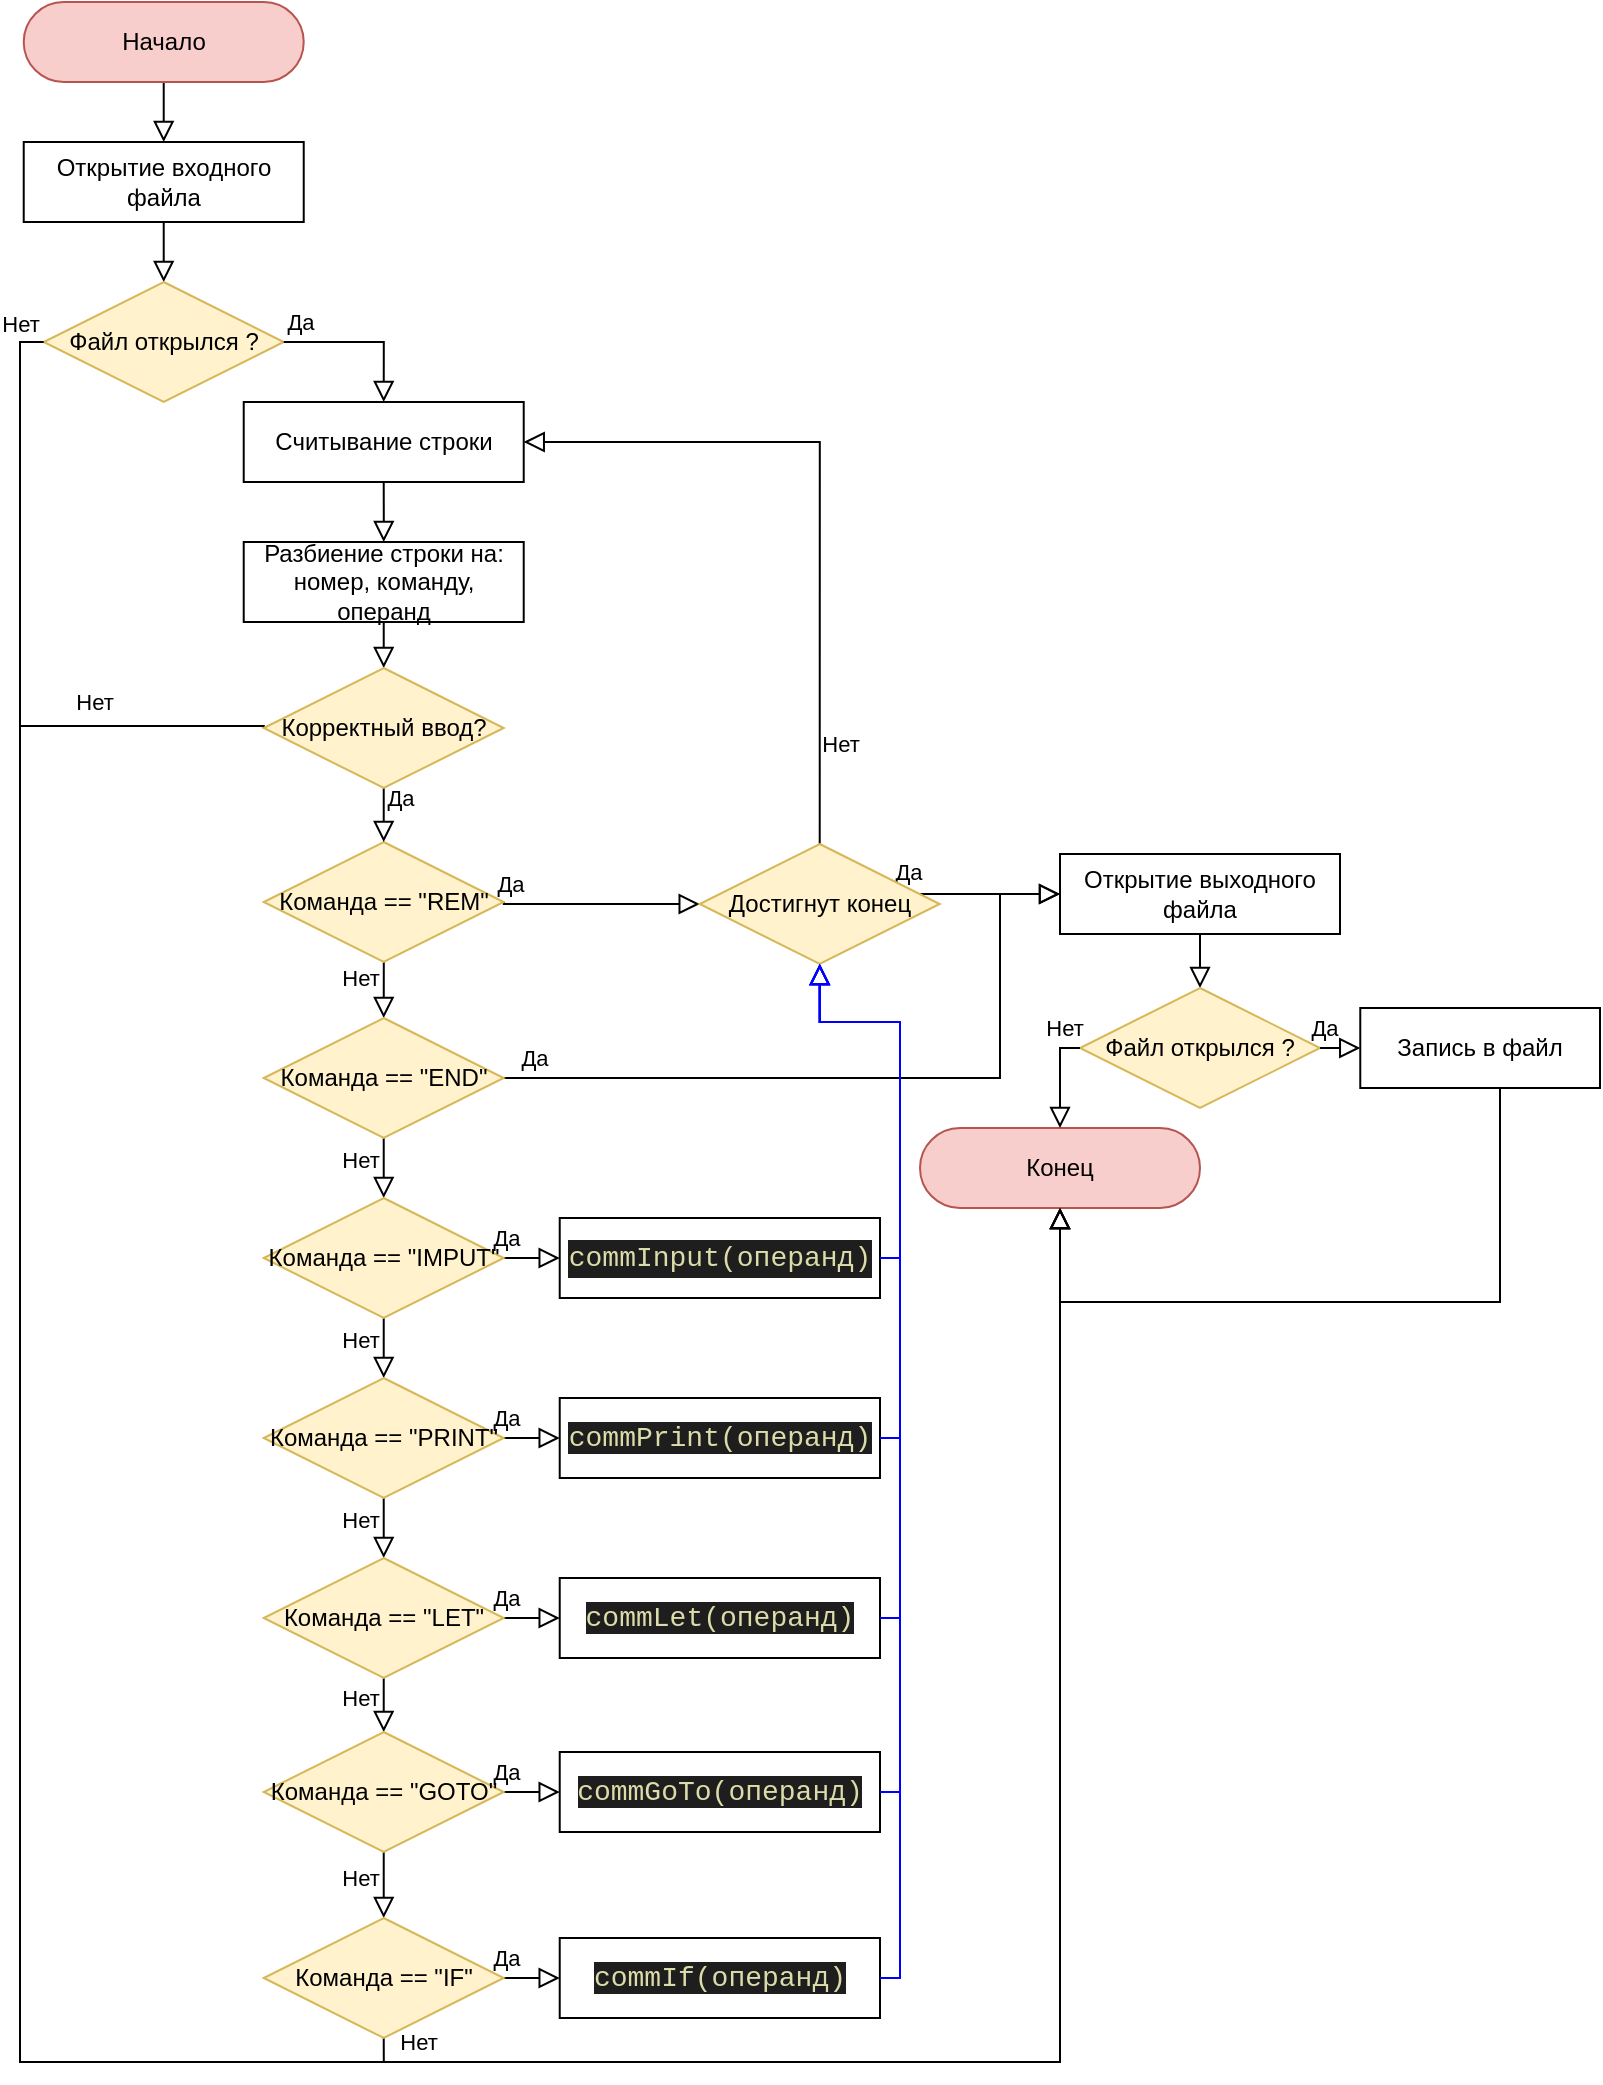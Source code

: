 <mxfile version="13.2.4" type="device"><diagram id="C5RBs43oDa-KdzZeNtuy" name="Page-1"><mxGraphModel dx="2076" dy="1062" grid="1" gridSize="10" guides="1" tooltips="1" connect="1" arrows="1" fold="1" page="1" pageScale="1" pageWidth="827" pageHeight="1169" background="none" math="0" shadow="0"><root><mxCell id="WIyWlLk6GJQsqaUBKTNV-0"/><mxCell id="WIyWlLk6GJQsqaUBKTNV-1" parent="WIyWlLk6GJQsqaUBKTNV-0"/><mxCell id="L-HaCmkF3WqRrU42TMC_-28" style="edgeStyle=orthogonalEdgeStyle;rounded=0;jettySize=auto;orthogonalLoop=1;fontSize=11;endArrow=block;endFill=0;endSize=8;strokeWidth=1;shadow=0;labelBackgroundColor=none;arcSize=20;fontFamily=Helvetica;html=1;exitX=0.5;exitY=1;exitDx=0;exitDy=0;entryX=0.5;entryY=0;entryDx=0;entryDy=0;" parent="WIyWlLk6GJQsqaUBKTNV-1" source="L-HaCmkF3WqRrU42TMC_-29" target="L-HaCmkF3WqRrU42TMC_-31" edge="1"><mxGeometry relative="1" as="geometry"/></mxCell><mxCell id="L-HaCmkF3WqRrU42TMC_-29" value="Начало" style="rounded=1;whiteSpace=wrap;html=1;fontSize=12;glass=0;strokeWidth=1;shadow=0;arcSize=50;fillColor=#f8cecc;strokeColor=#b85450;" parent="WIyWlLk6GJQsqaUBKTNV-1" vertex="1"><mxGeometry x="31.86" y="60" width="140" height="40" as="geometry"/></mxCell><mxCell id="L-HaCmkF3WqRrU42TMC_-31" value="Открытие входного файла" style="rounded=0;whiteSpace=wrap;html=1;" parent="WIyWlLk6GJQsqaUBKTNV-1" vertex="1"><mxGeometry x="31.86" y="130" width="140" height="40" as="geometry"/></mxCell><mxCell id="L-HaCmkF3WqRrU42TMC_-128" value="" style="edgeStyle=orthogonalEdgeStyle;rounded=0;jettySize=auto;orthogonalLoop=1;fontSize=11;endArrow=block;endFill=0;endSize=8;strokeWidth=1;shadow=0;labelBackgroundColor=none;arcSize=20;fontFamily=Helvetica;html=1;exitX=0.5;exitY=1;exitDx=0;exitDy=0;entryX=0.5;entryY=0;entryDx=0;entryDy=0;" parent="WIyWlLk6GJQsqaUBKTNV-1" source="L-HaCmkF3WqRrU42TMC_-31" target="ncOsj7itSWxPrnMzbusI-3" edge="1"><mxGeometry relative="1" as="geometry"><mxPoint x="-27.34" y="100" as="targetPoint"/><Array as="points"/><mxPoint x="-27.34" y="70" as="sourcePoint"/></mxGeometry></mxCell><mxCell id="ncOsj7itSWxPrnMzbusI-3" value="Файл открылся ?" style="rhombus;whiteSpace=wrap;html=1;fillColor=#fff2cc;strokeColor=#d6b656;" parent="WIyWlLk6GJQsqaUBKTNV-1" vertex="1"><mxGeometry x="41.86" y="200" width="120" height="60" as="geometry"/></mxCell><mxCell id="ncOsj7itSWxPrnMzbusI-4" value="Да" style="edgeStyle=orthogonalEdgeStyle;rounded=0;jettySize=auto;orthogonalLoop=1;fontSize=11;endArrow=block;endFill=0;endSize=8;strokeWidth=1;shadow=0;labelBackgroundColor=none;arcSize=20;fontFamily=Helvetica;html=1;exitX=1;exitY=0.5;exitDx=0;exitDy=0;fillColor=#fff2cc;strokeColor=#000000;entryX=0.5;entryY=0;entryDx=0;entryDy=0;" parent="WIyWlLk6GJQsqaUBKTNV-1" source="ncOsj7itSWxPrnMzbusI-3" target="ncOsj7itSWxPrnMzbusI-12" edge="1"><mxGeometry x="-0.789" y="10" relative="1" as="geometry"><mxPoint as="offset"/><mxPoint x="-13.14" y="350" as="sourcePoint"/><mxPoint x="315.86" y="270" as="targetPoint"/><Array as="points"><mxPoint x="211.86" y="230"/></Array></mxGeometry></mxCell><mxCell id="ncOsj7itSWxPrnMzbusI-5" value="Нет" style="edgeStyle=orthogonalEdgeStyle;rounded=0;jettySize=auto;orthogonalLoop=1;fontSize=11;endArrow=block;endFill=0;endSize=8;strokeWidth=1;shadow=0;labelBackgroundColor=none;arcSize=20;fontFamily=Helvetica;html=1;exitX=0;exitY=0.5;exitDx=0;exitDy=0;fillColor=#fff2cc;strokeColor=#000000;entryX=0.5;entryY=1;entryDx=0;entryDy=0;" parent="WIyWlLk6GJQsqaUBKTNV-1" source="ncOsj7itSWxPrnMzbusI-3" target="uLcrxRIUCsPJpkwjEOKW-9" edge="1"><mxGeometry x="-0.987" y="-10" relative="1" as="geometry"><mxPoint x="10" y="-9" as="offset"/><mxPoint x="-83.14" y="470" as="sourcePoint"/><mxPoint x="579.86" y="690" as="targetPoint"/><Array as="points"><mxPoint x="30" y="230"/><mxPoint x="30" y="1090"/><mxPoint x="550" y="1090"/></Array></mxGeometry></mxCell><mxCell id="ncOsj7itSWxPrnMzbusI-12" value="Считывание строки" style="rounded=0;whiteSpace=wrap;html=1;" parent="WIyWlLk6GJQsqaUBKTNV-1" vertex="1"><mxGeometry x="141.86" y="260" width="140" height="40" as="geometry"/></mxCell><mxCell id="ncOsj7itSWxPrnMzbusI-13" style="edgeStyle=orthogonalEdgeStyle;rounded=0;jettySize=auto;orthogonalLoop=1;fontSize=11;endArrow=block;endFill=0;endSize=8;strokeWidth=1;shadow=0;labelBackgroundColor=none;arcSize=20;fontFamily=Helvetica;html=1;exitX=0.5;exitY=1;exitDx=0;exitDy=0;entryX=0.5;entryY=0;entryDx=0;entryDy=0;" parent="WIyWlLk6GJQsqaUBKTNV-1" source="ncOsj7itSWxPrnMzbusI-12" target="uLcrxRIUCsPJpkwjEOKW-0" edge="1"><mxGeometry relative="1" as="geometry"><mxPoint x="361.86" y="320" as="targetPoint"/><Array as="points"><mxPoint x="211.86" y="320"/><mxPoint x="211.86" y="320"/></Array><mxPoint x="151.51" y="320" as="sourcePoint"/></mxGeometry></mxCell><mxCell id="uLcrxRIUCsPJpkwjEOKW-0" value="Разбиение строки на:&lt;br&gt;номер, команду, операнд" style="rounded=0;whiteSpace=wrap;html=1;" vertex="1" parent="WIyWlLk6GJQsqaUBKTNV-1"><mxGeometry x="141.86" y="330" width="140" height="40" as="geometry"/></mxCell><mxCell id="uLcrxRIUCsPJpkwjEOKW-2" value="Да" style="edgeStyle=orthogonalEdgeStyle;rounded=0;jettySize=auto;orthogonalLoop=1;fontSize=11;endArrow=block;endFill=0;endSize=8;strokeWidth=1;shadow=0;labelBackgroundColor=none;arcSize=20;fontFamily=Helvetica;html=1;exitX=1;exitY=0.5;exitDx=0;exitDy=0;entryX=0;entryY=0.5;entryDx=0;entryDy=0;" edge="1" parent="WIyWlLk6GJQsqaUBKTNV-1" source="uLcrxRIUCsPJpkwjEOKW-4" target="uLcrxRIUCsPJpkwjEOKW-8"><mxGeometry x="-0.915" y="10" relative="1" as="geometry"><mxPoint as="offset"/><mxPoint x="291.86" y="527" as="sourcePoint"/><mxPoint x="359.86" y="511" as="targetPoint"/><Array as="points"><mxPoint x="271.86" y="511"/></Array></mxGeometry></mxCell><mxCell id="uLcrxRIUCsPJpkwjEOKW-3" value="Нет" style="edgeStyle=orthogonalEdgeStyle;rounded=0;jettySize=auto;orthogonalLoop=1;fontSize=11;endArrow=block;endFill=0;endSize=8;strokeWidth=1;shadow=0;labelBackgroundColor=none;arcSize=20;fontFamily=Helvetica;html=1;exitX=0.5;exitY=1;exitDx=0;exitDy=0;" edge="1" parent="WIyWlLk6GJQsqaUBKTNV-1" source="uLcrxRIUCsPJpkwjEOKW-4"><mxGeometry x="-0.252" y="-12" relative="1" as="geometry"><mxPoint as="offset"/><mxPoint x="121.86" y="527" as="sourcePoint"/><mxPoint x="211.86" y="568" as="targetPoint"/><Array as="points"><mxPoint x="211.86" y="538"/><mxPoint x="211.86" y="538"/></Array></mxGeometry></mxCell><mxCell id="uLcrxRIUCsPJpkwjEOKW-4" value="Команда == &quot;REM&quot;" style="rhombus;whiteSpace=wrap;html=1;fillColor=#fff2cc;strokeColor=#d6b656;" vertex="1" parent="WIyWlLk6GJQsqaUBKTNV-1"><mxGeometry x="151.86" y="480" width="120" height="60" as="geometry"/></mxCell><mxCell id="uLcrxRIUCsPJpkwjEOKW-5" style="edgeStyle=orthogonalEdgeStyle;rounded=0;jettySize=auto;orthogonalLoop=1;fontSize=11;endArrow=block;endFill=0;endSize=8;strokeWidth=1;shadow=0;labelBackgroundColor=none;arcSize=20;fontFamily=Helvetica;html=1;entryX=0.5;entryY=0;entryDx=0;entryDy=0;exitX=0.5;exitY=1;exitDx=0;exitDy=0;" edge="1" parent="WIyWlLk6GJQsqaUBKTNV-1" source="uLcrxRIUCsPJpkwjEOKW-0" target="uLcrxRIUCsPJpkwjEOKW-51"><mxGeometry relative="1" as="geometry"><mxPoint x="211.52" y="400" as="targetPoint"/><Array as="points"/><mxPoint x="209.86" y="380" as="sourcePoint"/></mxGeometry></mxCell><mxCell id="uLcrxRIUCsPJpkwjEOKW-6" value="Да" style="edgeStyle=orthogonalEdgeStyle;rounded=0;jettySize=auto;orthogonalLoop=1;fontSize=11;endArrow=block;endFill=0;endSize=8;strokeWidth=1;shadow=0;labelBackgroundColor=none;arcSize=20;fontFamily=Helvetica;html=1;exitX=1;exitY=0.5;exitDx=0;exitDy=0;entryX=0;entryY=0.5;entryDx=0;entryDy=0;" edge="1" parent="WIyWlLk6GJQsqaUBKTNV-1" source="uLcrxRIUCsPJpkwjEOKW-8" target="uLcrxRIUCsPJpkwjEOKW-10"><mxGeometry x="0.259" y="11" relative="1" as="geometry"><mxPoint as="offset"/><mxPoint x="519.86" y="537" as="sourcePoint"/><mxPoint x="569.86" y="510" as="targetPoint"/><Array as="points"><mxPoint x="419.86" y="511"/></Array></mxGeometry></mxCell><mxCell id="uLcrxRIUCsPJpkwjEOKW-7" value="Нет" style="edgeStyle=orthogonalEdgeStyle;rounded=0;jettySize=auto;orthogonalLoop=1;fontSize=11;endArrow=block;endFill=0;endSize=8;strokeWidth=1;shadow=0;labelBackgroundColor=none;arcSize=20;fontFamily=Helvetica;html=1;exitX=0.5;exitY=0;exitDx=0;exitDy=0;entryX=1;entryY=0.5;entryDx=0;entryDy=0;" edge="1" parent="WIyWlLk6GJQsqaUBKTNV-1" source="uLcrxRIUCsPJpkwjEOKW-8" target="ncOsj7itSWxPrnMzbusI-12"><mxGeometry x="-0.714" y="-10" relative="1" as="geometry"><mxPoint as="offset"/><mxPoint x="349.86" y="449" as="sourcePoint"/><mxPoint x="339.86" y="464" as="targetPoint"/><Array as="points"><mxPoint x="429.86" y="481"/><mxPoint x="429.86" y="280"/></Array></mxGeometry></mxCell><mxCell id="uLcrxRIUCsPJpkwjEOKW-8" value="Достигнут конец" style="rhombus;whiteSpace=wrap;html=1;fillColor=#fff2cc;strokeColor=#d6b656;" vertex="1" parent="WIyWlLk6GJQsqaUBKTNV-1"><mxGeometry x="369.86" y="481" width="120" height="60" as="geometry"/></mxCell><mxCell id="uLcrxRIUCsPJpkwjEOKW-9" value="Конец" style="rounded=1;whiteSpace=wrap;html=1;fontSize=12;glass=0;strokeWidth=1;shadow=0;arcSize=50;fillColor=#f8cecc;strokeColor=#b85450;" vertex="1" parent="WIyWlLk6GJQsqaUBKTNV-1"><mxGeometry x="480" y="623" width="140" height="40" as="geometry"/></mxCell><mxCell id="uLcrxRIUCsPJpkwjEOKW-10" value="Открытие выходного файла" style="rounded=0;whiteSpace=wrap;html=1;" vertex="1" parent="WIyWlLk6GJQsqaUBKTNV-1"><mxGeometry x="550" y="486" width="140" height="40" as="geometry"/></mxCell><mxCell id="uLcrxRIUCsPJpkwjEOKW-11" value="" style="edgeStyle=orthogonalEdgeStyle;rounded=0;jettySize=auto;orthogonalLoop=1;fontSize=11;endArrow=block;endFill=0;endSize=8;strokeWidth=1;shadow=0;labelBackgroundColor=none;arcSize=20;fontFamily=Helvetica;html=1;exitX=0.5;exitY=1;exitDx=0;exitDy=0;entryX=0.5;entryY=0;entryDx=0;entryDy=0;" edge="1" parent="WIyWlLk6GJQsqaUBKTNV-1" source="uLcrxRIUCsPJpkwjEOKW-10" target="uLcrxRIUCsPJpkwjEOKW-12"><mxGeometry relative="1" as="geometry"><mxPoint x="650.8" y="553" as="targetPoint"/><Array as="points"/><mxPoint x="650.8" y="523" as="sourcePoint"/></mxGeometry></mxCell><mxCell id="uLcrxRIUCsPJpkwjEOKW-12" value="Файл открылся ?" style="rhombus;whiteSpace=wrap;html=1;fillColor=#fff2cc;strokeColor=#d6b656;" vertex="1" parent="WIyWlLk6GJQsqaUBKTNV-1"><mxGeometry x="560" y="553" width="120" height="60" as="geometry"/></mxCell><mxCell id="uLcrxRIUCsPJpkwjEOKW-13" value="Да" style="edgeStyle=orthogonalEdgeStyle;rounded=0;jettySize=auto;orthogonalLoop=1;fontSize=11;endArrow=block;endFill=0;endSize=8;strokeWidth=1;shadow=0;labelBackgroundColor=none;arcSize=20;fontFamily=Helvetica;html=1;exitX=1;exitY=0.5;exitDx=0;exitDy=0;fillColor=#fff2cc;strokeColor=#000000;entryX=0;entryY=0.5;entryDx=0;entryDy=0;" edge="1" parent="WIyWlLk6GJQsqaUBKTNV-1" source="uLcrxRIUCsPJpkwjEOKW-12" target="uLcrxRIUCsPJpkwjEOKW-15"><mxGeometry x="-0.789" y="10" relative="1" as="geometry"><mxPoint as="offset"/><mxPoint x="665" y="803" as="sourcePoint"/><mxPoint x="710" y="583" as="targetPoint"/><Array as="points"/></mxGeometry></mxCell><mxCell id="uLcrxRIUCsPJpkwjEOKW-14" value="Нет" style="edgeStyle=orthogonalEdgeStyle;rounded=0;jettySize=auto;orthogonalLoop=1;fontSize=11;endArrow=block;endFill=0;endSize=8;strokeWidth=1;shadow=0;labelBackgroundColor=none;arcSize=20;fontFamily=Helvetica;html=1;exitX=0;exitY=0.5;exitDx=0;exitDy=0;fillColor=#fff2cc;strokeColor=#000000;entryX=0.5;entryY=0;entryDx=0;entryDy=0;" edge="1" parent="WIyWlLk6GJQsqaUBKTNV-1" source="uLcrxRIUCsPJpkwjEOKW-12" target="uLcrxRIUCsPJpkwjEOKW-9"><mxGeometry x="-0.667" y="-10" relative="1" as="geometry"><mxPoint as="offset"/><mxPoint x="595" y="923" as="sourcePoint"/><mxPoint x="620" y="673" as="targetPoint"/><Array as="points"><mxPoint x="550" y="583"/></Array></mxGeometry></mxCell><mxCell id="uLcrxRIUCsPJpkwjEOKW-15" value="Запись в файл" style="rounded=0;whiteSpace=wrap;html=1;" vertex="1" parent="WIyWlLk6GJQsqaUBKTNV-1"><mxGeometry x="700.14" y="563" width="119.86" height="40" as="geometry"/></mxCell><mxCell id="uLcrxRIUCsPJpkwjEOKW-16" style="edgeStyle=orthogonalEdgeStyle;rounded=0;jettySize=auto;orthogonalLoop=1;fontSize=11;endArrow=block;endFill=0;endSize=8;strokeWidth=1;shadow=0;labelBackgroundColor=none;arcSize=20;fontFamily=Helvetica;html=1;entryX=0.5;entryY=1;entryDx=0;entryDy=0;exitX=0.5;exitY=1;exitDx=0;exitDy=0;" edge="1" parent="WIyWlLk6GJQsqaUBKTNV-1" source="uLcrxRIUCsPJpkwjEOKW-15" target="uLcrxRIUCsPJpkwjEOKW-9"><mxGeometry relative="1" as="geometry"><mxPoint x="950" y="823" as="targetPoint"/><Array as="points"><mxPoint x="770" y="603"/><mxPoint x="770" y="710"/><mxPoint x="550" y="710"/></Array><mxPoint x="780.14" y="635" as="sourcePoint"/></mxGeometry></mxCell><mxCell id="uLcrxRIUCsPJpkwjEOKW-17" value="Да" style="edgeStyle=orthogonalEdgeStyle;rounded=0;jettySize=auto;orthogonalLoop=1;fontSize=11;endArrow=block;endFill=0;endSize=8;strokeWidth=1;shadow=0;labelBackgroundColor=none;arcSize=20;fontFamily=Helvetica;html=1;exitX=1;exitY=0.5;exitDx=0;exitDy=0;entryX=0;entryY=0.5;entryDx=0;entryDy=0;" edge="1" parent="WIyWlLk6GJQsqaUBKTNV-1" source="uLcrxRIUCsPJpkwjEOKW-19" target="uLcrxRIUCsPJpkwjEOKW-10"><mxGeometry x="-0.915" y="10" relative="1" as="geometry"><mxPoint as="offset"/><mxPoint x="291.86" y="615" as="sourcePoint"/><mxPoint x="499.86" y="538" as="targetPoint"/><Array as="points"><mxPoint x="520" y="598"/><mxPoint x="520" y="506"/></Array></mxGeometry></mxCell><mxCell id="uLcrxRIUCsPJpkwjEOKW-18" value="Нет" style="edgeStyle=orthogonalEdgeStyle;rounded=0;jettySize=auto;orthogonalLoop=1;fontSize=11;endArrow=block;endFill=0;endSize=8;strokeWidth=1;shadow=0;labelBackgroundColor=none;arcSize=20;fontFamily=Helvetica;html=1;exitX=0.5;exitY=1;exitDx=0;exitDy=0;entryX=0.5;entryY=0;entryDx=0;entryDy=0;" edge="1" parent="WIyWlLk6GJQsqaUBKTNV-1" source="uLcrxRIUCsPJpkwjEOKW-19" target="uLcrxRIUCsPJpkwjEOKW-24"><mxGeometry x="-0.252" y="-12" relative="1" as="geometry"><mxPoint as="offset"/><mxPoint x="121.86" y="615" as="sourcePoint"/><mxPoint x="211.86" y="656" as="targetPoint"/><Array as="points"/></mxGeometry></mxCell><mxCell id="uLcrxRIUCsPJpkwjEOKW-19" value="Команда == &quot;END&quot;" style="rhombus;whiteSpace=wrap;html=1;fillColor=#fff2cc;strokeColor=#d6b656;" vertex="1" parent="WIyWlLk6GJQsqaUBKTNV-1"><mxGeometry x="151.86" y="568" width="120" height="60" as="geometry"/></mxCell><mxCell id="uLcrxRIUCsPJpkwjEOKW-22" value="Да" style="edgeStyle=orthogonalEdgeStyle;rounded=0;jettySize=auto;orthogonalLoop=1;fontSize=11;endArrow=block;endFill=0;endSize=8;strokeWidth=1;shadow=0;labelBackgroundColor=none;arcSize=20;fontFamily=Helvetica;html=1;exitX=1;exitY=0.5;exitDx=0;exitDy=0;entryX=0;entryY=0.5;entryDx=0;entryDy=0;" edge="1" parent="WIyWlLk6GJQsqaUBKTNV-1" source="uLcrxRIUCsPJpkwjEOKW-24" target="uLcrxRIUCsPJpkwjEOKW-37"><mxGeometry x="-0.915" y="10" relative="1" as="geometry"><mxPoint as="offset"/><mxPoint x="291.86" y="705" as="sourcePoint"/><mxPoint x="299.86" y="688" as="targetPoint"/><Array as="points"/></mxGeometry></mxCell><mxCell id="uLcrxRIUCsPJpkwjEOKW-23" value="Нет" style="edgeStyle=orthogonalEdgeStyle;rounded=0;jettySize=auto;orthogonalLoop=1;fontSize=11;endArrow=block;endFill=0;endSize=8;strokeWidth=1;shadow=0;labelBackgroundColor=none;arcSize=20;fontFamily=Helvetica;html=1;exitX=0.5;exitY=1;exitDx=0;exitDy=0;entryX=0.5;entryY=0;entryDx=0;entryDy=0;" edge="1" parent="WIyWlLk6GJQsqaUBKTNV-1" source="uLcrxRIUCsPJpkwjEOKW-24" target="uLcrxRIUCsPJpkwjEOKW-27"><mxGeometry x="-0.252" y="-12" relative="1" as="geometry"><mxPoint as="offset"/><mxPoint x="121.86" y="705" as="sourcePoint"/><mxPoint x="211.86" y="746" as="targetPoint"/><Array as="points"/></mxGeometry></mxCell><mxCell id="uLcrxRIUCsPJpkwjEOKW-24" value="Команда == &quot;IMPUT&quot;" style="rhombus;whiteSpace=wrap;html=1;fillColor=#fff2cc;strokeColor=#d6b656;" vertex="1" parent="WIyWlLk6GJQsqaUBKTNV-1"><mxGeometry x="151.86" y="658" width="120" height="60" as="geometry"/></mxCell><mxCell id="uLcrxRIUCsPJpkwjEOKW-25" value="Да" style="edgeStyle=orthogonalEdgeStyle;rounded=0;jettySize=auto;orthogonalLoop=1;fontSize=11;endArrow=block;endFill=0;endSize=8;strokeWidth=1;shadow=0;labelBackgroundColor=none;arcSize=20;fontFamily=Helvetica;html=1;exitX=1;exitY=0.5;exitDx=0;exitDy=0;entryX=0;entryY=0.5;entryDx=0;entryDy=0;" edge="1" parent="WIyWlLk6GJQsqaUBKTNV-1" source="uLcrxRIUCsPJpkwjEOKW-27" target="uLcrxRIUCsPJpkwjEOKW-38"><mxGeometry x="-0.915" y="10" relative="1" as="geometry"><mxPoint as="offset"/><mxPoint x="301.86" y="835" as="sourcePoint"/><mxPoint x="309.86" y="818" as="targetPoint"/><Array as="points"><mxPoint x="271.86" y="778"/><mxPoint x="271.86" y="778"/></Array></mxGeometry></mxCell><mxCell id="uLcrxRIUCsPJpkwjEOKW-26" value="Нет" style="edgeStyle=orthogonalEdgeStyle;rounded=0;jettySize=auto;orthogonalLoop=1;fontSize=11;endArrow=block;endFill=0;endSize=8;strokeWidth=1;shadow=0;labelBackgroundColor=none;arcSize=20;fontFamily=Helvetica;html=1;exitX=0.5;exitY=1;exitDx=0;exitDy=0;entryX=0.5;entryY=0;entryDx=0;entryDy=0;" edge="1" parent="WIyWlLk6GJQsqaUBKTNV-1" source="uLcrxRIUCsPJpkwjEOKW-27" target="uLcrxRIUCsPJpkwjEOKW-30"><mxGeometry x="-0.252" y="-12" relative="1" as="geometry"><mxPoint as="offset"/><mxPoint x="121.86" y="805" as="sourcePoint"/><mxPoint x="211.86" y="846" as="targetPoint"/><Array as="points"/></mxGeometry></mxCell><mxCell id="uLcrxRIUCsPJpkwjEOKW-27" value="Команда == &quot;PRINT&quot;" style="rhombus;whiteSpace=wrap;html=1;fillColor=#fff2cc;strokeColor=#d6b656;" vertex="1" parent="WIyWlLk6GJQsqaUBKTNV-1"><mxGeometry x="151.86" y="748" width="120" height="60" as="geometry"/></mxCell><mxCell id="uLcrxRIUCsPJpkwjEOKW-28" value="Да" style="edgeStyle=orthogonalEdgeStyle;rounded=0;jettySize=auto;orthogonalLoop=1;fontSize=11;endArrow=block;endFill=0;endSize=8;strokeWidth=1;shadow=0;labelBackgroundColor=none;arcSize=20;fontFamily=Helvetica;html=1;exitX=1;exitY=0.5;exitDx=0;exitDy=0;entryX=0;entryY=0.5;entryDx=0;entryDy=0;" edge="1" parent="WIyWlLk6GJQsqaUBKTNV-1" source="uLcrxRIUCsPJpkwjEOKW-30" target="uLcrxRIUCsPJpkwjEOKW-40"><mxGeometry x="-0.915" y="10" relative="1" as="geometry"><mxPoint as="offset"/><mxPoint x="291.86" y="908" as="sourcePoint"/><mxPoint x="299.86" y="891" as="targetPoint"/><Array as="points"><mxPoint x="271.86" y="868"/><mxPoint x="271.86" y="868"/></Array></mxGeometry></mxCell><mxCell id="uLcrxRIUCsPJpkwjEOKW-29" value="Нет" style="edgeStyle=orthogonalEdgeStyle;rounded=0;jettySize=auto;orthogonalLoop=1;fontSize=11;endArrow=block;endFill=0;endSize=8;strokeWidth=1;shadow=0;labelBackgroundColor=none;arcSize=20;fontFamily=Helvetica;html=1;exitX=0.5;exitY=1;exitDx=0;exitDy=0;entryX=0.5;entryY=0;entryDx=0;entryDy=0;" edge="1" parent="WIyWlLk6GJQsqaUBKTNV-1" source="uLcrxRIUCsPJpkwjEOKW-30" target="uLcrxRIUCsPJpkwjEOKW-33"><mxGeometry x="-0.252" y="-12" relative="1" as="geometry"><mxPoint as="offset"/><mxPoint x="121.86" y="908" as="sourcePoint"/><mxPoint x="211.86" y="949" as="targetPoint"/><Array as="points"/></mxGeometry></mxCell><mxCell id="uLcrxRIUCsPJpkwjEOKW-30" value="Команда == &quot;LET&quot;" style="rhombus;whiteSpace=wrap;html=1;fillColor=#fff2cc;strokeColor=#d6b656;" vertex="1" parent="WIyWlLk6GJQsqaUBKTNV-1"><mxGeometry x="151.86" y="838" width="120" height="60" as="geometry"/></mxCell><mxCell id="uLcrxRIUCsPJpkwjEOKW-31" value="Да" style="edgeStyle=orthogonalEdgeStyle;rounded=0;jettySize=auto;orthogonalLoop=1;fontSize=11;endArrow=block;endFill=0;endSize=8;strokeWidth=1;shadow=0;labelBackgroundColor=none;arcSize=20;fontFamily=Helvetica;html=1;exitX=1;exitY=0.5;exitDx=0;exitDy=0;entryX=0;entryY=0.5;entryDx=0;entryDy=0;" edge="1" parent="WIyWlLk6GJQsqaUBKTNV-1" source="uLcrxRIUCsPJpkwjEOKW-33" target="uLcrxRIUCsPJpkwjEOKW-39"><mxGeometry x="-0.915" y="10" relative="1" as="geometry"><mxPoint as="offset"/><mxPoint x="291.86" y="972" as="sourcePoint"/><mxPoint x="299.86" y="955" as="targetPoint"/><Array as="points"><mxPoint x="289.86" y="955"/><mxPoint x="289.86" y="955"/></Array></mxGeometry></mxCell><mxCell id="uLcrxRIUCsPJpkwjEOKW-32" value="Нет" style="edgeStyle=orthogonalEdgeStyle;rounded=0;jettySize=auto;orthogonalLoop=1;fontSize=11;endArrow=block;endFill=0;endSize=8;strokeWidth=1;shadow=0;labelBackgroundColor=none;arcSize=20;fontFamily=Helvetica;html=1;exitX=0.5;exitY=1;exitDx=0;exitDy=0;entryX=0.5;entryY=0;entryDx=0;entryDy=0;" edge="1" parent="WIyWlLk6GJQsqaUBKTNV-1" source="uLcrxRIUCsPJpkwjEOKW-33" target="uLcrxRIUCsPJpkwjEOKW-44"><mxGeometry x="-0.252" y="-12" relative="1" as="geometry"><mxPoint as="offset"/><mxPoint x="121.86" y="1011" as="sourcePoint"/><mxPoint x="211.86" y="1052" as="targetPoint"/><Array as="points"/></mxGeometry></mxCell><mxCell id="uLcrxRIUCsPJpkwjEOKW-33" value="Команда == &quot;GOTO&quot;" style="rhombus;whiteSpace=wrap;html=1;fillColor=#fff2cc;strokeColor=#d6b656;" vertex="1" parent="WIyWlLk6GJQsqaUBKTNV-1"><mxGeometry x="151.86" y="925" width="120" height="60" as="geometry"/></mxCell><mxCell id="uLcrxRIUCsPJpkwjEOKW-37" value="&lt;div style=&quot;color: rgb(212 , 212 , 212) ; background-color: rgb(30 , 30 , 30) ; font-family: &amp;#34;consolas&amp;#34; , &amp;#34;courier new&amp;#34; , monospace ; font-size: 14px ; line-height: 19px&quot;&gt;&lt;span style=&quot;color: #dcdcaa&quot;&gt;commInput(операнд)&lt;/span&gt;&lt;/div&gt;" style="rounded=0;whiteSpace=wrap;html=1;" vertex="1" parent="WIyWlLk6GJQsqaUBKTNV-1"><mxGeometry x="299.86" y="668" width="160.14" height="40" as="geometry"/></mxCell><mxCell id="uLcrxRIUCsPJpkwjEOKW-38" value="&lt;span style=&quot;background-color: rgb(30 , 30 , 30) ; font-family: &amp;#34;consolas&amp;#34; , &amp;#34;courier new&amp;#34; , monospace ; font-size: 14px ; color: rgb(220 , 220 , 170)&quot;&gt;commPrint&lt;/span&gt;&lt;span style=&quot;background-color: rgb(30 , 30 , 30) ; font-family: &amp;#34;consolas&amp;#34; , &amp;#34;courier new&amp;#34; , monospace ; font-size: 14px ; color: rgb(220 , 220 , 170)&quot;&gt;(операнд)&lt;/span&gt;" style="rounded=0;whiteSpace=wrap;html=1;" vertex="1" parent="WIyWlLk6GJQsqaUBKTNV-1"><mxGeometry x="299.86" y="758" width="160.14" height="40" as="geometry"/></mxCell><mxCell id="uLcrxRIUCsPJpkwjEOKW-39" value="&lt;span style=&quot;background-color: rgb(30 , 30 , 30) ; font-family: &amp;#34;consolas&amp;#34; , &amp;#34;courier new&amp;#34; , monospace ; font-size: 14px ; color: rgb(220 , 220 , 170)&quot;&gt;commGoTo&lt;/span&gt;&lt;span style=&quot;background-color: rgb(30 , 30 , 30) ; font-family: &amp;#34;consolas&amp;#34; , &amp;#34;courier new&amp;#34; , monospace ; font-size: 14px ; color: rgb(220 , 220 , 170)&quot;&gt;(операнд)&lt;/span&gt;" style="rounded=0;whiteSpace=wrap;html=1;" vertex="1" parent="WIyWlLk6GJQsqaUBKTNV-1"><mxGeometry x="299.86" y="935" width="160.14" height="40" as="geometry"/></mxCell><mxCell id="uLcrxRIUCsPJpkwjEOKW-40" value="&lt;span style=&quot;background-color: rgb(30 , 30 , 30) ; font-family: &amp;#34;consolas&amp;#34; , &amp;#34;courier new&amp;#34; , monospace ; font-size: 14px ; color: rgb(220 , 220 , 170)&quot;&gt;commLet&lt;/span&gt;&lt;span style=&quot;background-color: rgb(30 , 30 , 30) ; font-family: &amp;#34;consolas&amp;#34; , &amp;#34;courier new&amp;#34; , monospace ; font-size: 14px ; color: rgb(220 , 220 , 170)&quot;&gt;(операнд)&lt;/span&gt;" style="rounded=0;whiteSpace=wrap;html=1;" vertex="1" parent="WIyWlLk6GJQsqaUBKTNV-1"><mxGeometry x="299.86" y="848" width="160.14" height="40" as="geometry"/></mxCell><mxCell id="uLcrxRIUCsPJpkwjEOKW-41" value="&lt;span style=&quot;background-color: rgb(30 , 30 , 30) ; font-family: &amp;#34;consolas&amp;#34; , &amp;#34;courier new&amp;#34; , monospace ; font-size: 14px ; color: rgb(220 , 220 , 170)&quot;&gt;commIf&lt;/span&gt;&lt;span style=&quot;background-color: rgb(30 , 30 , 30) ; font-family: &amp;#34;consolas&amp;#34; , &amp;#34;courier new&amp;#34; , monospace ; font-size: 14px ; color: rgb(220 , 220 , 170)&quot;&gt;(операнд)&lt;/span&gt;" style="rounded=0;whiteSpace=wrap;html=1;" vertex="1" parent="WIyWlLk6GJQsqaUBKTNV-1"><mxGeometry x="299.86" y="1028" width="160.14" height="40" as="geometry"/></mxCell><mxCell id="uLcrxRIUCsPJpkwjEOKW-42" value="Да" style="edgeStyle=orthogonalEdgeStyle;rounded=0;jettySize=auto;orthogonalLoop=1;fontSize=11;endArrow=block;endFill=0;endSize=8;strokeWidth=1;shadow=0;labelBackgroundColor=none;arcSize=20;fontFamily=Helvetica;html=1;exitX=1;exitY=0.5;exitDx=0;exitDy=0;entryX=0;entryY=0.5;entryDx=0;entryDy=0;" edge="1" parent="WIyWlLk6GJQsqaUBKTNV-1" source="uLcrxRIUCsPJpkwjEOKW-44" target="uLcrxRIUCsPJpkwjEOKW-41"><mxGeometry x="-0.915" y="10" relative="1" as="geometry"><mxPoint as="offset"/><mxPoint x="291.86" y="1065" as="sourcePoint"/><mxPoint x="299.86" y="1048" as="targetPoint"/><Array as="points"><mxPoint x="289.86" y="1048"/><mxPoint x="289.86" y="1048"/></Array></mxGeometry></mxCell><mxCell id="uLcrxRIUCsPJpkwjEOKW-43" value="Нет" style="edgeStyle=orthogonalEdgeStyle;rounded=0;jettySize=auto;orthogonalLoop=1;fontSize=11;endArrow=block;endFill=0;endSize=8;strokeWidth=1;shadow=0;labelBackgroundColor=none;arcSize=20;fontFamily=Helvetica;html=1;exitX=0.5;exitY=1;exitDx=0;exitDy=0;entryX=0.5;entryY=1;entryDx=0;entryDy=0;" edge="1" parent="WIyWlLk6GJQsqaUBKTNV-1" source="uLcrxRIUCsPJpkwjEOKW-44" target="uLcrxRIUCsPJpkwjEOKW-9"><mxGeometry x="-0.926" y="10" relative="1" as="geometry"><mxPoint as="offset"/><mxPoint x="121.86" y="1065" as="sourcePoint"/><mxPoint x="569.86" y="680" as="targetPoint"/><Array as="points"><mxPoint x="212" y="1090"/><mxPoint x="550" y="1090"/></Array></mxGeometry></mxCell><mxCell id="uLcrxRIUCsPJpkwjEOKW-44" value="Команда == &quot;IF&quot;" style="rhombus;whiteSpace=wrap;html=1;fillColor=#fff2cc;strokeColor=#d6b656;" vertex="1" parent="WIyWlLk6GJQsqaUBKTNV-1"><mxGeometry x="151.86" y="1018" width="120" height="60" as="geometry"/></mxCell><mxCell id="uLcrxRIUCsPJpkwjEOKW-49" value="Да" style="edgeStyle=orthogonalEdgeStyle;rounded=0;jettySize=auto;orthogonalLoop=1;fontSize=11;endArrow=block;endFill=0;endSize=8;strokeWidth=1;shadow=0;labelBackgroundColor=none;arcSize=20;fontFamily=Helvetica;html=1;exitX=0.5;exitY=1;exitDx=0;exitDy=0;entryX=0.5;entryY=0;entryDx=0;entryDy=0;" edge="1" parent="WIyWlLk6GJQsqaUBKTNV-1" source="uLcrxRIUCsPJpkwjEOKW-51" target="uLcrxRIUCsPJpkwjEOKW-4"><mxGeometry x="-0.622" y="8" relative="1" as="geometry"><mxPoint as="offset"/><mxPoint x="192.86" y="437" as="sourcePoint"/><mxPoint x="200.86" y="420.0" as="targetPoint"/><Array as="points"/></mxGeometry></mxCell><mxCell id="uLcrxRIUCsPJpkwjEOKW-50" value="Нет" style="edgeStyle=orthogonalEdgeStyle;rounded=0;jettySize=auto;orthogonalLoop=1;fontSize=11;endArrow=block;endFill=0;endSize=8;strokeWidth=1;shadow=0;labelBackgroundColor=none;arcSize=20;fontFamily=Helvetica;html=1;exitX=0;exitY=0.5;exitDx=0;exitDy=0;entryX=0.5;entryY=1;entryDx=0;entryDy=0;" edge="1" parent="WIyWlLk6GJQsqaUBKTNV-1" source="uLcrxRIUCsPJpkwjEOKW-51" target="uLcrxRIUCsPJpkwjEOKW-9"><mxGeometry x="-0.901" y="-12" relative="1" as="geometry"><mxPoint as="offset"/><mxPoint x="151.86" y="425" as="sourcePoint"/><mxPoint x="589.86" y="720" as="targetPoint"/><Array as="points"><mxPoint x="30" y="422"/><mxPoint x="30" y="1090"/><mxPoint x="550" y="1090"/></Array></mxGeometry></mxCell><mxCell id="uLcrxRIUCsPJpkwjEOKW-51" value="Корректный ввод?" style="rhombus;whiteSpace=wrap;html=1;fillColor=#fff2cc;strokeColor=#d6b656;" vertex="1" parent="WIyWlLk6GJQsqaUBKTNV-1"><mxGeometry x="151.86" y="393" width="120" height="60" as="geometry"/></mxCell><mxCell id="uLcrxRIUCsPJpkwjEOKW-53" style="edgeStyle=orthogonalEdgeStyle;rounded=0;jettySize=auto;orthogonalLoop=1;fontSize=11;endArrow=block;endFill=0;endSize=8;strokeWidth=1;shadow=0;labelBackgroundColor=none;arcSize=20;fontFamily=Helvetica;html=1;exitX=1;exitY=0.5;exitDx=0;exitDy=0;strokeColor=#0000FF;entryX=0.5;entryY=1;entryDx=0;entryDy=0;" edge="1" parent="WIyWlLk6GJQsqaUBKTNV-1" source="uLcrxRIUCsPJpkwjEOKW-37" target="uLcrxRIUCsPJpkwjEOKW-8"><mxGeometry relative="1" as="geometry"><mxPoint x="499.86" y="688" as="targetPoint"/><Array as="points"><mxPoint x="470" y="688"/><mxPoint x="470" y="570"/><mxPoint x="430" y="570"/></Array><mxPoint x="499.86" y="695" as="sourcePoint"/></mxGeometry></mxCell><mxCell id="uLcrxRIUCsPJpkwjEOKW-54" style="edgeStyle=orthogonalEdgeStyle;rounded=0;jettySize=auto;orthogonalLoop=1;fontSize=11;endArrow=block;endFill=0;endSize=8;strokeWidth=1;shadow=0;labelBackgroundColor=none;arcSize=20;fontFamily=Helvetica;html=1;exitX=1;exitY=0.5;exitDx=0;exitDy=0;strokeColor=#0000FF;entryX=0.5;entryY=1;entryDx=0;entryDy=0;" edge="1" parent="WIyWlLk6GJQsqaUBKTNV-1" source="uLcrxRIUCsPJpkwjEOKW-38" target="uLcrxRIUCsPJpkwjEOKW-8"><mxGeometry relative="1" as="geometry"><mxPoint x="439.86" y="550" as="targetPoint"/><Array as="points"><mxPoint x="470" y="778"/><mxPoint x="470" y="570"/><mxPoint x="430" y="570"/></Array><mxPoint x="489.86" y="777.76" as="sourcePoint"/></mxGeometry></mxCell><mxCell id="uLcrxRIUCsPJpkwjEOKW-55" style="edgeStyle=orthogonalEdgeStyle;rounded=0;jettySize=auto;orthogonalLoop=1;fontSize=11;endArrow=block;endFill=0;endSize=8;strokeWidth=1;shadow=0;labelBackgroundColor=none;arcSize=20;fontFamily=Helvetica;html=1;exitX=1;exitY=0.5;exitDx=0;exitDy=0;strokeColor=#0000FF;entryX=0.5;entryY=1;entryDx=0;entryDy=0;" edge="1" parent="WIyWlLk6GJQsqaUBKTNV-1" source="uLcrxRIUCsPJpkwjEOKW-40" target="uLcrxRIUCsPJpkwjEOKW-8"><mxGeometry relative="1" as="geometry"><mxPoint x="504.86" y="868" as="targetPoint"/><Array as="points"><mxPoint x="470" y="868"/><mxPoint x="470" y="570"/><mxPoint x="430" y="570"/></Array><mxPoint x="489.86" y="860.24" as="sourcePoint"/></mxGeometry></mxCell><mxCell id="uLcrxRIUCsPJpkwjEOKW-56" style="edgeStyle=orthogonalEdgeStyle;rounded=0;jettySize=auto;orthogonalLoop=1;fontSize=11;endArrow=block;endFill=0;endSize=8;strokeWidth=1;shadow=0;labelBackgroundColor=none;arcSize=20;fontFamily=Helvetica;html=1;exitX=1;exitY=0.5;exitDx=0;exitDy=0;strokeColor=#0000FF;entryX=0.5;entryY=1;entryDx=0;entryDy=0;" edge="1" parent="WIyWlLk6GJQsqaUBKTNV-1" source="uLcrxRIUCsPJpkwjEOKW-39" target="uLcrxRIUCsPJpkwjEOKW-8"><mxGeometry relative="1" as="geometry"><mxPoint x="449.86" y="550" as="targetPoint"/><Array as="points"><mxPoint x="470" y="955"/><mxPoint x="470" y="570"/><mxPoint x="430" y="570"/></Array><mxPoint x="489.86" y="954.76" as="sourcePoint"/></mxGeometry></mxCell><mxCell id="uLcrxRIUCsPJpkwjEOKW-57" style="edgeStyle=orthogonalEdgeStyle;rounded=0;jettySize=auto;orthogonalLoop=1;fontSize=11;endArrow=block;endFill=0;endSize=8;strokeWidth=1;shadow=0;labelBackgroundColor=none;arcSize=20;fontFamily=Helvetica;html=1;exitX=1;exitY=0.5;exitDx=0;exitDy=0;strokeColor=#0000FF;entryX=0.5;entryY=1;entryDx=0;entryDy=0;" edge="1" parent="WIyWlLk6GJQsqaUBKTNV-1" source="uLcrxRIUCsPJpkwjEOKW-41"><mxGeometry relative="1" as="geometry"><mxPoint x="429.86" y="541" as="targetPoint"/><Array as="points"><mxPoint x="470" y="1048"/><mxPoint x="470" y="570"/><mxPoint x="430" y="570"/></Array><mxPoint x="460.0" y="1048" as="sourcePoint"/></mxGeometry></mxCell></root></mxGraphModel></diagram></mxfile>